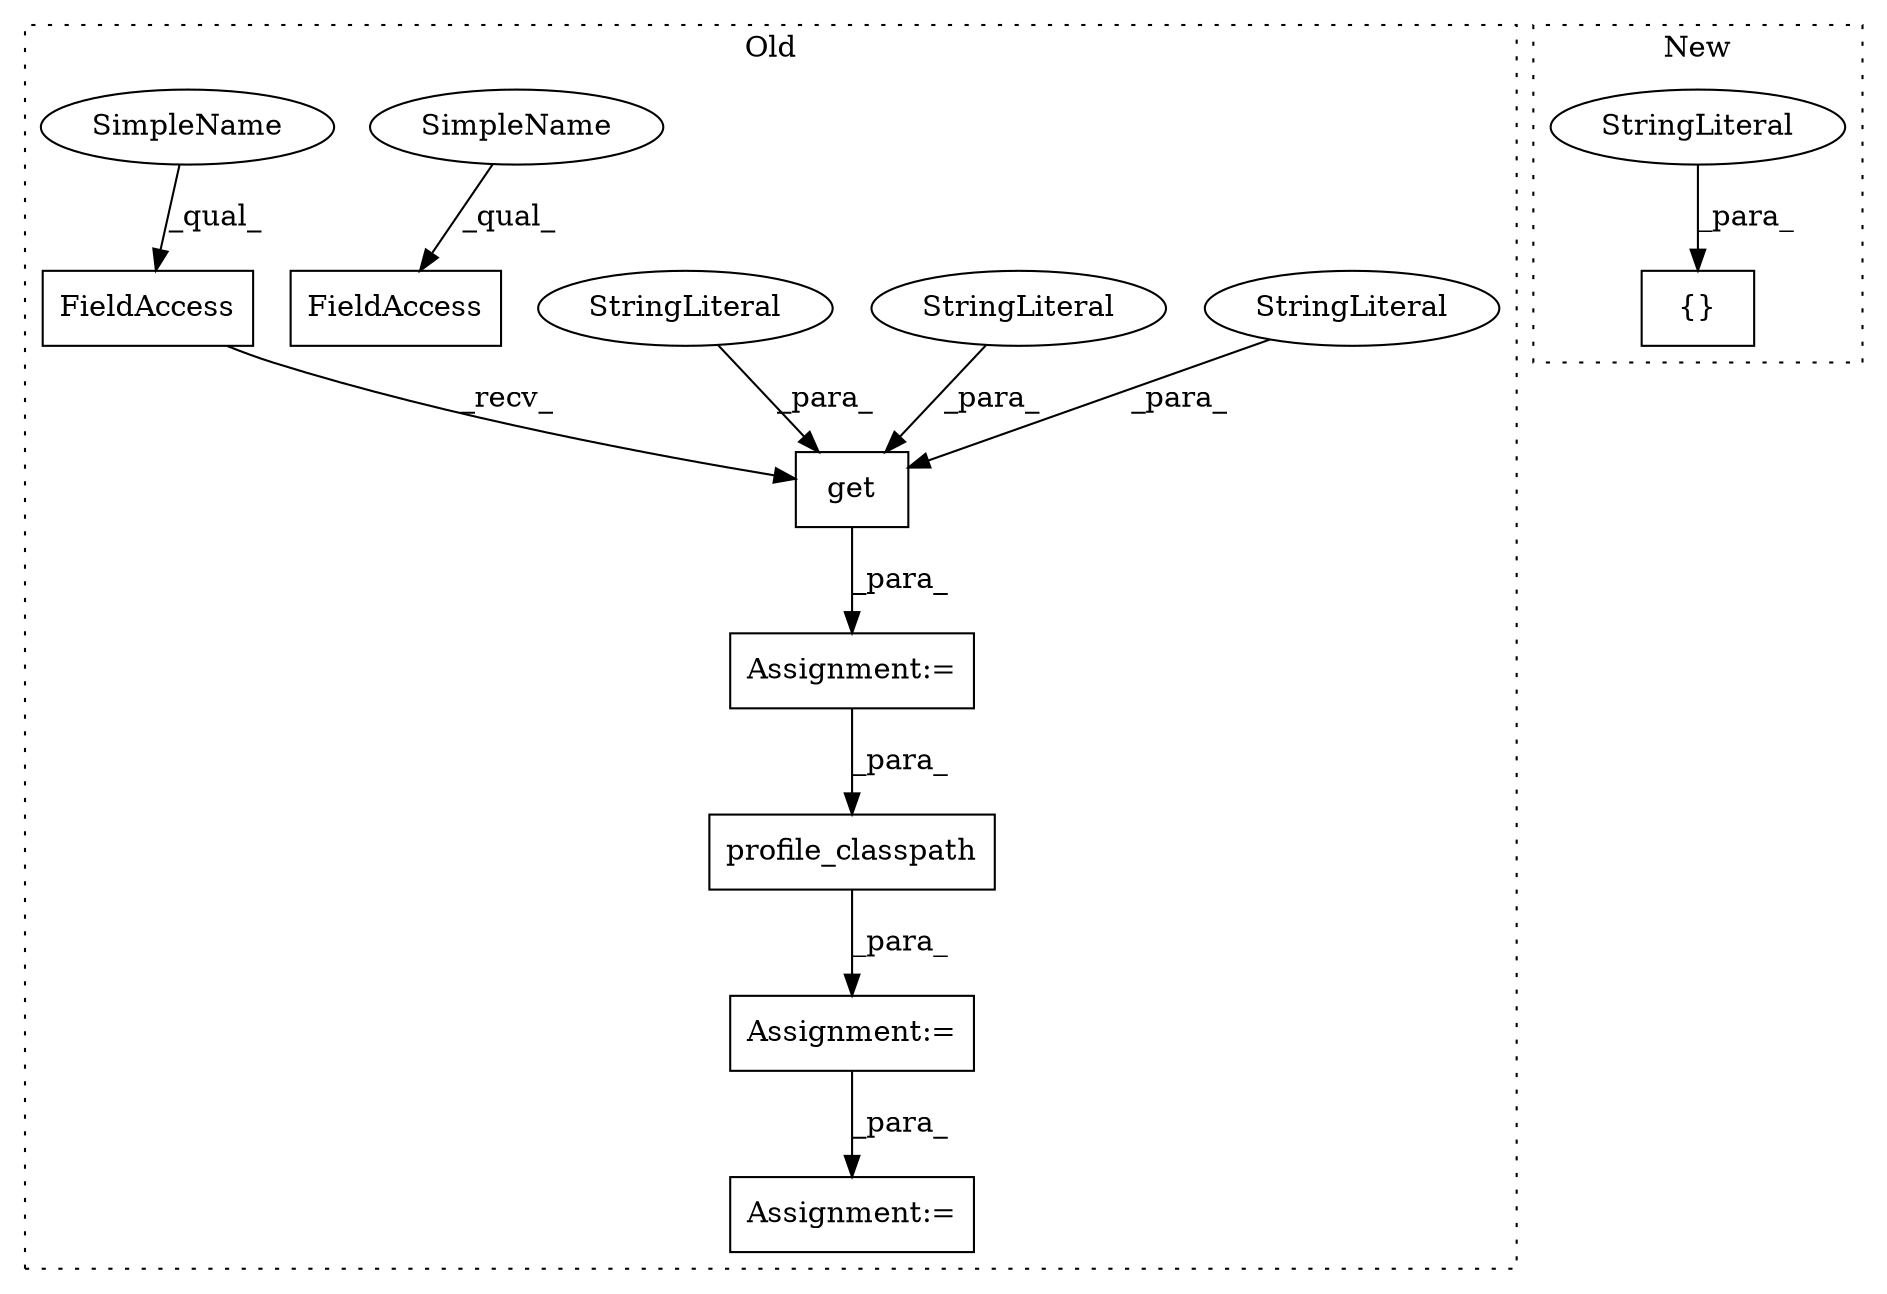 digraph G {
subgraph cluster0 {
1 [label="profile_classpath" a="32" s="1582,1618" l="18,1" shape="box"];
4 [label="get" a="32" s="1317,1397" l="4,1" shape="box"];
5 [label="StringLiteral" a="45" s="1337" l="15" shape="ellipse"];
6 [label="StringLiteral" a="45" s="1321" l="15" shape="ellipse"];
7 [label="StringLiteral" a="45" s="1353" l="44" shape="ellipse"];
8 [label="FieldAccess" a="22" s="1302" l="14" shape="box"];
9 [label="FieldAccess" a="22" s="1117" l="14" shape="box"];
10 [label="Assignment:=" a="7" s="1788" l="1" shape="box"];
11 [label="Assignment:=" a="7" s="1301" l="1" shape="box"];
12 [label="Assignment:=" a="7" s="1645" l="1" shape="box"];
13 [label="SimpleName" a="42" s="1117" l="7" shape="ellipse"];
14 [label="SimpleName" a="42" s="1302" l="7" shape="ellipse"];
label = "Old";
style="dotted";
}
subgraph cluster1 {
2 [label="{}" a="4" s="1183,1208" l="1,1" shape="box"];
3 [label="StringLiteral" a="45" s="1184" l="24" shape="ellipse"];
label = "New";
style="dotted";
}
1 -> 12 [label="_para_"];
3 -> 2 [label="_para_"];
4 -> 11 [label="_para_"];
5 -> 4 [label="_para_"];
6 -> 4 [label="_para_"];
7 -> 4 [label="_para_"];
8 -> 4 [label="_recv_"];
11 -> 1 [label="_para_"];
12 -> 10 [label="_para_"];
13 -> 9 [label="_qual_"];
14 -> 8 [label="_qual_"];
}